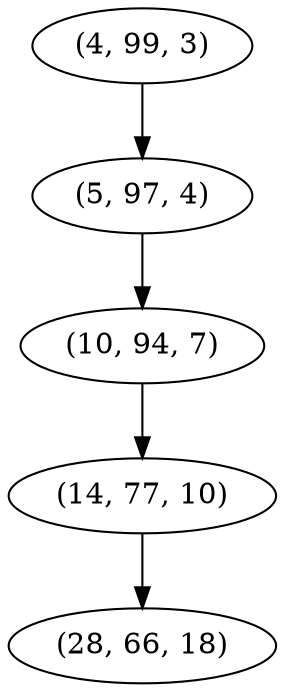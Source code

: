 digraph tree {
    "(4, 99, 3)";
    "(5, 97, 4)";
    "(10, 94, 7)";
    "(14, 77, 10)";
    "(28, 66, 18)";
    "(4, 99, 3)" -> "(5, 97, 4)";
    "(5, 97, 4)" -> "(10, 94, 7)";
    "(10, 94, 7)" -> "(14, 77, 10)";
    "(14, 77, 10)" -> "(28, 66, 18)";
}
